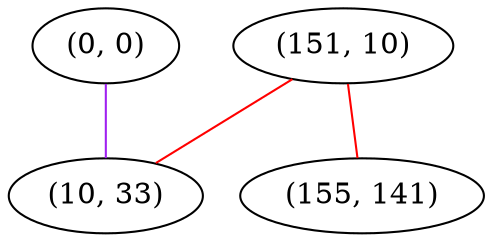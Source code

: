 graph "" {
"(0, 0)";
"(151, 10)";
"(10, 33)";
"(155, 141)";
"(0, 0)" -- "(10, 33)"  [color=purple, key=0, weight=4];
"(151, 10)" -- "(10, 33)"  [color=red, key=0, weight=1];
"(151, 10)" -- "(155, 141)"  [color=red, key=0, weight=1];
}
